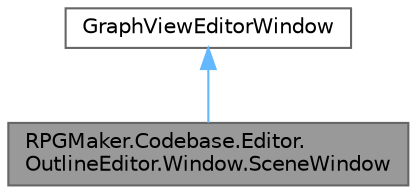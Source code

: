 digraph "RPGMaker.Codebase.Editor.OutlineEditor.Window.SceneWindow"
{
 // LATEX_PDF_SIZE
  bgcolor="transparent";
  edge [fontname=Helvetica,fontsize=10,labelfontname=Helvetica,labelfontsize=10];
  node [fontname=Helvetica,fontsize=10,shape=box,height=0.2,width=0.4];
  Node1 [id="Node000001",label="RPGMaker.Codebase.Editor.\lOutlineEditor.Window.SceneWindow",height=0.2,width=0.4,color="gray40", fillcolor="grey60", style="filled", fontcolor="black",tooltip="アウトラインエディター用シーンウィンドウ. GraphViewEditorWindowを継承し、ビジュアルスクリプトエディタを実装する."];
  Node2 -> Node1 [id="edge1_Node000001_Node000002",dir="back",color="steelblue1",style="solid",tooltip=" "];
  Node2 [id="Node000002",label="GraphViewEditorWindow",height=0.2,width=0.4,color="gray40", fillcolor="white", style="filled",tooltip=" "];
}
